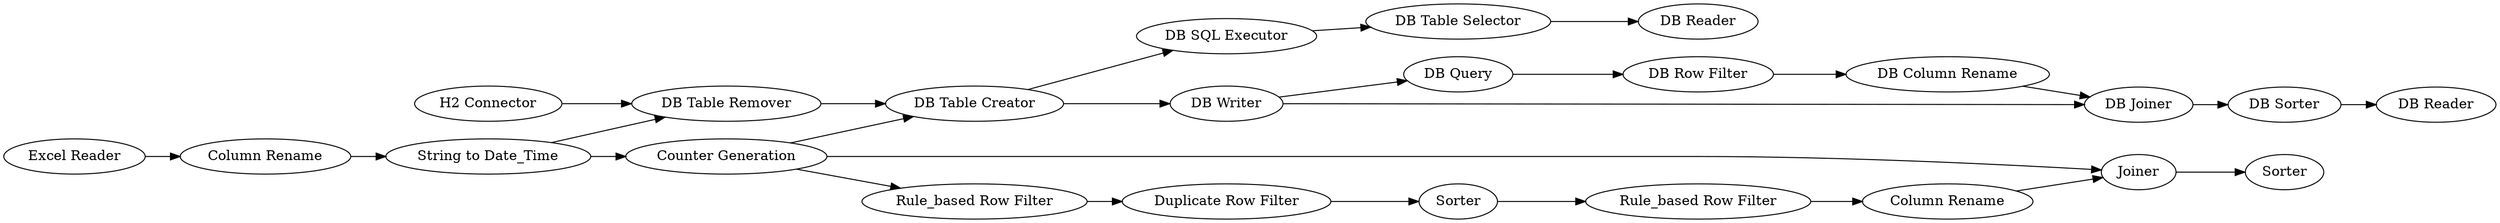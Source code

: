digraph {
	12 -> 10
	10 -> 13
	9 -> 14
	4 -> 3
	8 -> 9
	1924 -> 1925
	5 -> 1878
	2 -> 4
	1921 -> 1920
	3 -> 1924
	1923 -> 1919
	6 -> 4
	12 -> 3
	6 -> 12
	5 -> 1920
	14 -> 15
	3 -> 5
	12 -> 8
	15 -> 11
	1 -> 7
	1922 -> 1921
	11 -> 10
	1920 -> 1923
	1925 -> 1926
	7 -> 6
	1878 -> 1922
	7 [label="Column Rename"]
	9 [label="Duplicate Row Filter"]
	8 [label="Rule_based Row Filter"]
	1925 [label="DB Table Selector"]
	3 [label="DB Table Creator"]
	1878 [label="DB Query"]
	6 [label="String to Date_Time"]
	15 [label="Rule_based Row Filter"]
	10 [label=Joiner]
	12 [label="Counter Generation"]
	1 [label="Excel Reader"]
	11 [label="Column Rename"]
	4 [label="DB Table Remover"]
	1924 [label="DB SQL Executor"]
	1921 [label="DB Column Rename"]
	1922 [label="DB Row Filter"]
	1923 [label="DB Sorter"]
	14 [label=Sorter]
	5 [label="DB Writer"]
	1920 [label="DB Joiner"]
	13 [label=Sorter]
	1919 [label="DB Reader"]
	1926 [label="DB Reader"]
	2 [label="H2 Connector"]
	rankdir=LR
}
